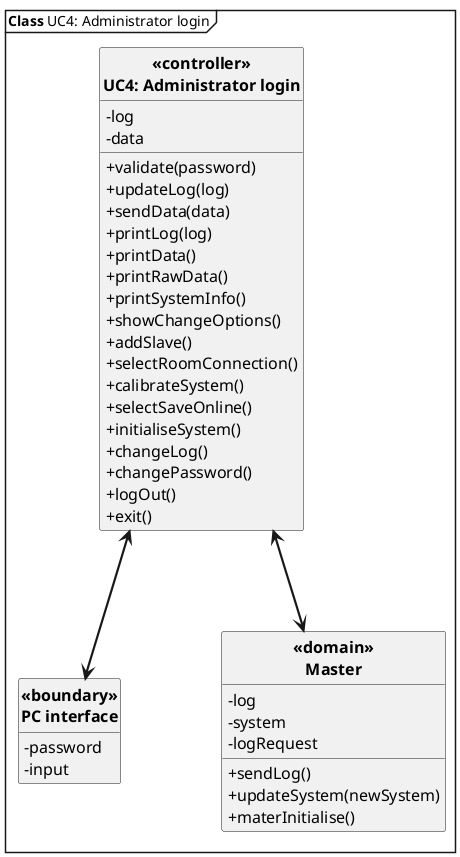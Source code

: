 @startuml UC4 class
' Default param deffinition
skinparam style strictuml
skinparam DefaultFontSize 16
skinparam ArrowFontSize 16
skinparam ArrowThickness 2.2
skinparam Linetype poly
skinparam ranksep 100
skinparam nodesep 100
skinparam classAttributeIconSize 0 
hide empty members


mainframe **Class** UC4: Administrator login

' Class definition

Class "**<<boundary>>**\n**PC interface**" as UI{
- password
- input
}


Class "**<<domain>>**\n**Master**" as master{
+ sendLog()
+ updateSystem(newSystem)
+ materInitialise()
- log
- system
- logRequest
}

Class "**<<controller>>**\n**UC4: Administrator login**" as PC{
+ validate(password)
+ updateLog(log)
+ sendData(data)
+ printLog(log)
+ printData()
+ printRawData()
+ printSystemInfo()
+ showChangeOptions()
+ addSlave()
+ selectRoomConnection()
+ calibrateSystem()
+ selectSaveOnline()
+ initialiseSystem()
+ changeLog()
+ changePassword()
+ logOut()
+ exit()
- log
- data
}

' Conection definition
PC <--> UI
PC <--> master

@enduml
